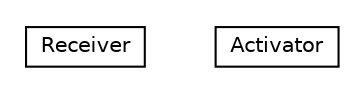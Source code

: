 #!/usr/local/bin/dot
#
# Class diagram 
# Generated by UMLGraph version R5_6-24-gf6e263 (http://www.umlgraph.org/)
#

digraph G {
	edge [fontname="Helvetica",fontsize=10,labelfontname="Helvetica",labelfontsize=10];
	node [fontname="Helvetica",fontsize=10,shape=plaintext];
	nodesep=0.25;
	ranksep=0.5;
	// org.universAAL.lddi.smarthome.exporter.Receiver
	c41618 [label=<<table title="org.universAAL.lddi.smarthome.exporter.Receiver" border="0" cellborder="1" cellspacing="0" cellpadding="2" port="p" href="./Receiver.html">
		<tr><td><table border="0" cellspacing="0" cellpadding="1">
<tr><td align="center" balign="center"> Receiver </td></tr>
		</table></td></tr>
		</table>>, URL="./Receiver.html", fontname="Helvetica", fontcolor="black", fontsize=10.0];
	// org.universAAL.lddi.smarthome.exporter.Activator
	c41619 [label=<<table title="org.universAAL.lddi.smarthome.exporter.Activator" border="0" cellborder="1" cellspacing="0" cellpadding="2" port="p" href="./Activator.html">
		<tr><td><table border="0" cellspacing="0" cellpadding="1">
<tr><td align="center" balign="center"> Activator </td></tr>
		</table></td></tr>
		</table>>, URL="./Activator.html", fontname="Helvetica", fontcolor="black", fontsize=10.0];
}

